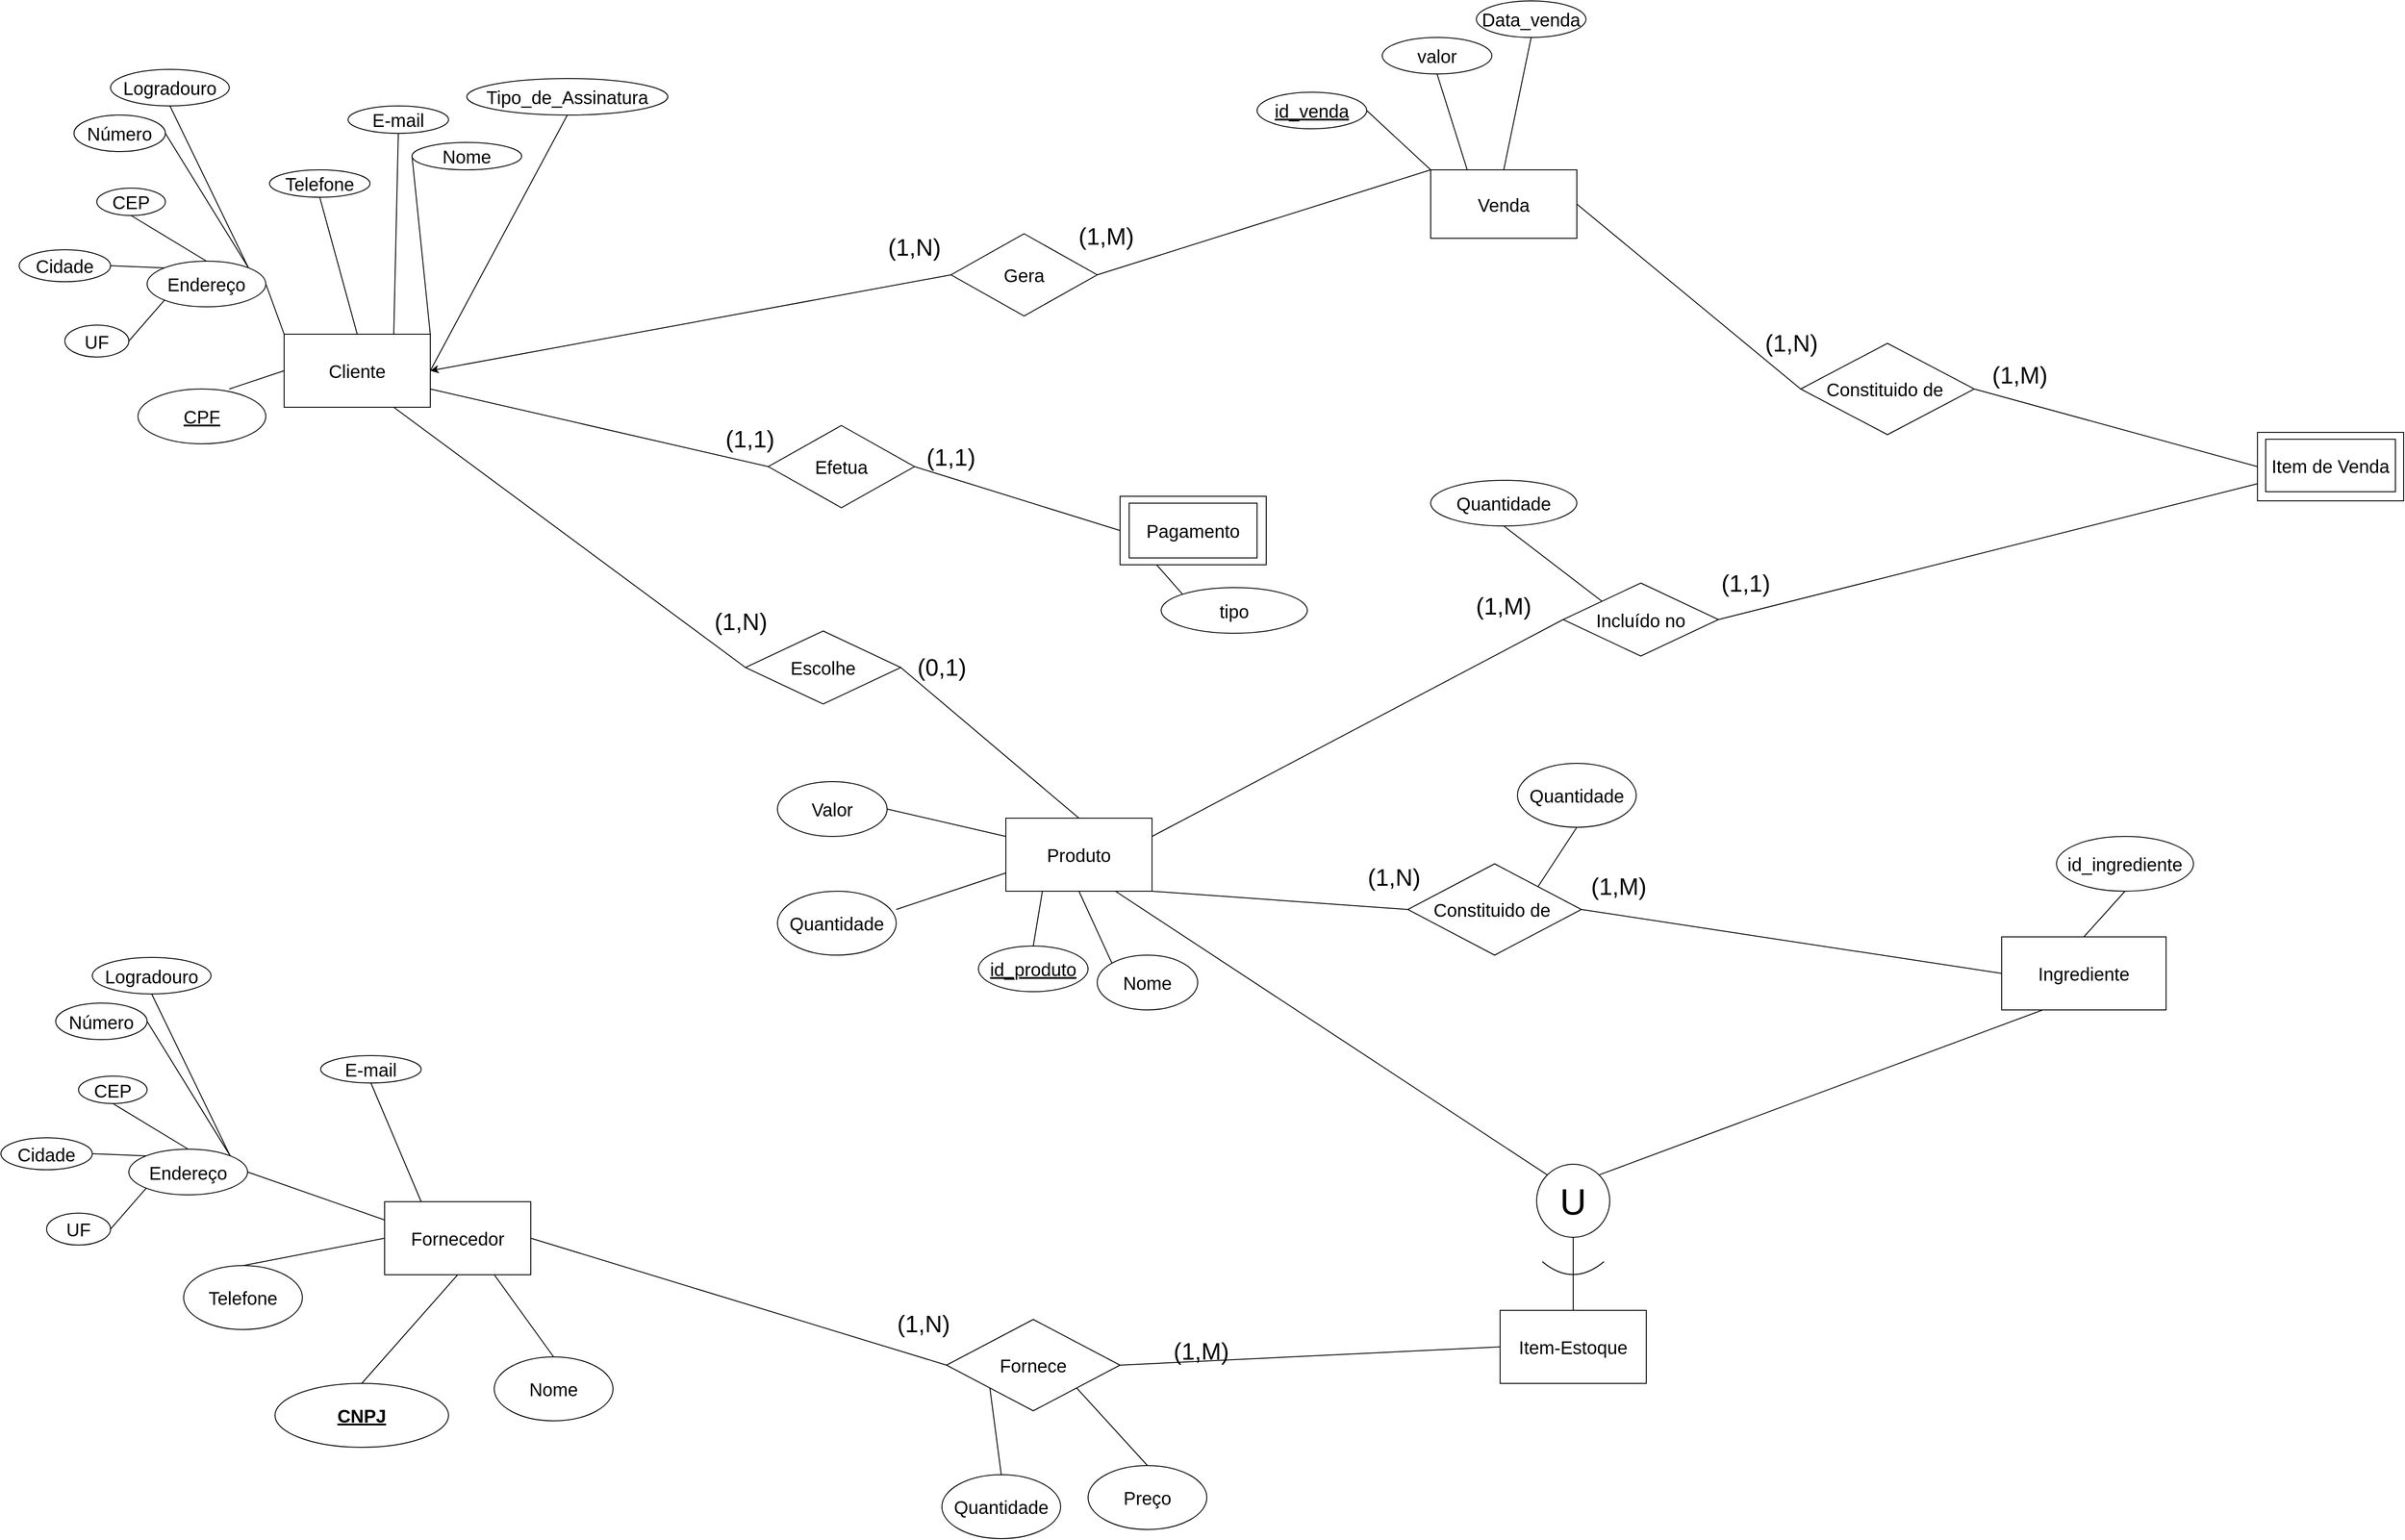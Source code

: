 <mxfile version="24.7.17">
  <diagram name="Página-1" id="vJEMWnyEoqHbHypD12Wy">
    <mxGraphModel dx="3760" dy="3152" grid="1" gridSize="10" guides="1" tooltips="1" connect="1" arrows="1" fold="1" page="1" pageScale="1" pageWidth="827" pageHeight="1169" math="0" shadow="0">
      <root>
        <mxCell id="0" />
        <mxCell id="1" parent="0" />
        <mxCell id="2FXXEjFqD5Uwn6YSj8MS-2" value="&lt;font style=&quot;font-size: 20px;&quot;&gt;Produto&lt;/font&gt;" style="rounded=0;whiteSpace=wrap;html=1;" parent="1" vertex="1">
          <mxGeometry x="600" y="680" width="160" height="80" as="geometry" />
        </mxCell>
        <mxCell id="2FXXEjFqD5Uwn6YSj8MS-7" value="&lt;font style=&quot;font-size: 20px;&quot;&gt;Cliente&lt;/font&gt;" style="rounded=0;whiteSpace=wrap;html=1;" parent="1" vertex="1">
          <mxGeometry x="-190" y="150" width="160" height="80" as="geometry" />
        </mxCell>
        <mxCell id="2FXXEjFqD5Uwn6YSj8MS-8" value="&lt;font style=&quot;font-size: 20px;&quot;&gt;Escolhe&lt;/font&gt;" style="rhombus;whiteSpace=wrap;html=1;" parent="1" vertex="1">
          <mxGeometry x="315" y="475" width="170" height="80" as="geometry" />
        </mxCell>
        <mxCell id="2FXXEjFqD5Uwn6YSj8MS-18" value="&lt;font style=&quot;font-size: 20px;&quot;&gt;Nome&lt;/font&gt;" style="ellipse;whiteSpace=wrap;html=1;" parent="1" vertex="1">
          <mxGeometry x="-50" y="-60" width="120" height="30" as="geometry" />
        </mxCell>
        <mxCell id="2FXXEjFqD5Uwn6YSj8MS-21" value="&lt;font style=&quot;font-size: 20px;&quot;&gt;&lt;u&gt;CPF&lt;/u&gt;&lt;/font&gt;" style="ellipse;whiteSpace=wrap;html=1;" parent="1" vertex="1">
          <mxGeometry x="-350" y="210" width="140" height="60" as="geometry" />
        </mxCell>
        <mxCell id="2FXXEjFqD5Uwn6YSj8MS-23" value="&lt;span style=&quot;font-size: 20px;&quot;&gt;Tipo_de_Assinatura&lt;/span&gt;" style="ellipse;whiteSpace=wrap;html=1;" parent="1" vertex="1">
          <mxGeometry x="10" y="-130" width="220" height="40" as="geometry" />
        </mxCell>
        <mxCell id="2FXXEjFqD5Uwn6YSj8MS-25" value="&lt;font style=&quot;font-size: 20px;&quot;&gt;E-mail&lt;/font&gt;" style="ellipse;whiteSpace=wrap;html=1;" parent="1" vertex="1">
          <mxGeometry x="-120" y="-100" width="110" height="30" as="geometry" />
        </mxCell>
        <mxCell id="2FXXEjFqD5Uwn6YSj8MS-27" value="&lt;font style=&quot;font-size: 20px;&quot;&gt;Telefone&lt;/font&gt;" style="ellipse;whiteSpace=wrap;html=1;" parent="1" vertex="1">
          <mxGeometry x="-206" y="-30" width="110" height="30" as="geometry" />
        </mxCell>
        <mxCell id="2FXXEjFqD5Uwn6YSj8MS-35" value="&lt;font style=&quot;font-size: 20px;&quot;&gt;&lt;u&gt;id_produto&lt;/u&gt;&lt;/font&gt;" style="ellipse;whiteSpace=wrap;html=1;" parent="1" vertex="1">
          <mxGeometry x="570" y="820" width="120" height="50" as="geometry" />
        </mxCell>
        <mxCell id="2FXXEjFqD5Uwn6YSj8MS-37" value="&lt;font style=&quot;font-size: 20px;&quot;&gt;Nome&lt;/font&gt;" style="ellipse;whiteSpace=wrap;html=1;" parent="1" vertex="1">
          <mxGeometry x="700" y="830" width="110" height="60" as="geometry" />
        </mxCell>
        <mxCell id="2FXXEjFqD5Uwn6YSj8MS-43" value="&lt;font style=&quot;font-size: 20px;&quot;&gt;Quantidade&lt;/font&gt;" style="ellipse;whiteSpace=wrap;html=1;" parent="1" vertex="1">
          <mxGeometry x="350" y="760" width="130" height="70" as="geometry" />
        </mxCell>
        <mxCell id="2FXXEjFqD5Uwn6YSj8MS-45" value="&lt;font style=&quot;font-size: 20px;&quot;&gt;Valor&lt;/font&gt;" style="ellipse;whiteSpace=wrap;html=1;" parent="1" vertex="1">
          <mxGeometry x="350" y="640" width="120" height="60" as="geometry" />
        </mxCell>
        <mxCell id="2FXXEjFqD5Uwn6YSj8MS-75" value="" style="endArrow=none;html=1;rounded=0;exitX=0.5;exitY=0;exitDx=0;exitDy=0;entryX=0.25;entryY=1;entryDx=0;entryDy=0;" parent="1" source="2FXXEjFqD5Uwn6YSj8MS-35" target="2FXXEjFqD5Uwn6YSj8MS-2" edge="1">
          <mxGeometry width="50" height="50" relative="1" as="geometry">
            <mxPoint x="680" y="850" as="sourcePoint" />
            <mxPoint x="640" y="770" as="targetPoint" />
          </mxGeometry>
        </mxCell>
        <mxCell id="2FXXEjFqD5Uwn6YSj8MS-76" value="" style="endArrow=none;html=1;rounded=0;exitX=0;exitY=0;exitDx=0;exitDy=0;entryX=0.5;entryY=1;entryDx=0;entryDy=0;" parent="1" source="2FXXEjFqD5Uwn6YSj8MS-37" target="2FXXEjFqD5Uwn6YSj8MS-2" edge="1">
          <mxGeometry width="50" height="50" relative="1" as="geometry">
            <mxPoint x="640" y="830" as="sourcePoint" />
            <mxPoint x="650" y="770" as="targetPoint" />
          </mxGeometry>
        </mxCell>
        <mxCell id="2FXXEjFqD5Uwn6YSj8MS-77" value="" style="endArrow=none;html=1;rounded=0;exitX=1;exitY=0.5;exitDx=0;exitDy=0;entryX=0;entryY=0.75;entryDx=0;entryDy=0;" parent="1" target="2FXXEjFqD5Uwn6YSj8MS-2" edge="1">
          <mxGeometry width="50" height="50" relative="1" as="geometry">
            <mxPoint x="480" y="780" as="sourcePoint" />
            <mxPoint x="660" y="780" as="targetPoint" />
          </mxGeometry>
        </mxCell>
        <mxCell id="2FXXEjFqD5Uwn6YSj8MS-78" value="" style="endArrow=none;html=1;rounded=0;exitX=1;exitY=0.5;exitDx=0;exitDy=0;entryX=0;entryY=0.25;entryDx=0;entryDy=0;" parent="1" target="2FXXEjFqD5Uwn6YSj8MS-2" edge="1">
          <mxGeometry width="50" height="50" relative="1" as="geometry">
            <mxPoint x="470.0" y="670" as="sourcePoint" />
            <mxPoint x="670" y="790" as="targetPoint" />
          </mxGeometry>
        </mxCell>
        <mxCell id="2FXXEjFqD5Uwn6YSj8MS-79" value="" style="endArrow=none;html=1;rounded=0;exitX=0;exitY=0.5;exitDx=0;exitDy=0;entryX=1;entryY=1;entryDx=0;entryDy=0;" parent="1" source="KZcAOmHXJrTHvpEGFcvV-15" target="2FXXEjFqD5Uwn6YSj8MS-2" edge="1">
          <mxGeometry width="50" height="50" relative="1" as="geometry">
            <mxPoint x="800" y="620" as="sourcePoint" />
            <mxPoint x="680" y="800" as="targetPoint" />
          </mxGeometry>
        </mxCell>
        <mxCell id="2FXXEjFqD5Uwn6YSj8MS-80" value="" style="endArrow=none;html=1;rounded=0;exitX=1;exitY=0;exitDx=0;exitDy=0;entryX=0;entryY=0.5;entryDx=0;entryDy=0;" parent="1" source="2FXXEjFqD5Uwn6YSj8MS-7" target="2FXXEjFqD5Uwn6YSj8MS-18" edge="1">
          <mxGeometry width="50" height="50" relative="1" as="geometry">
            <mxPoint x="100" y="190" as="sourcePoint" />
            <mxPoint x="150" y="140" as="targetPoint" />
          </mxGeometry>
        </mxCell>
        <mxCell id="2FXXEjFqD5Uwn6YSj8MS-82" value="" style="endArrow=none;html=1;rounded=0;exitX=0.75;exitY=0;exitDx=0;exitDy=0;entryX=0.5;entryY=1;entryDx=0;entryDy=0;" parent="1" source="2FXXEjFqD5Uwn6YSj8MS-7" target="2FXXEjFqD5Uwn6YSj8MS-25" edge="1">
          <mxGeometry width="50" height="50" relative="1" as="geometry">
            <mxPoint x="-20" y="160" as="sourcePoint" />
            <mxPoint x="80" y="135" as="targetPoint" />
          </mxGeometry>
        </mxCell>
        <mxCell id="2FXXEjFqD5Uwn6YSj8MS-83" value="" style="endArrow=none;html=1;rounded=0;exitX=0.5;exitY=0;exitDx=0;exitDy=0;entryX=0.5;entryY=1;entryDx=0;entryDy=0;" parent="1" source="2FXXEjFqD5Uwn6YSj8MS-7" target="2FXXEjFqD5Uwn6YSj8MS-27" edge="1">
          <mxGeometry width="50" height="50" relative="1" as="geometry">
            <mxPoint x="-10" y="170" as="sourcePoint" />
            <mxPoint x="-100" y="60" as="targetPoint" />
          </mxGeometry>
        </mxCell>
        <mxCell id="2FXXEjFqD5Uwn6YSj8MS-84" value="" style="endArrow=none;html=1;rounded=0;exitX=1;exitY=0.5;exitDx=0;exitDy=0;entryX=0.5;entryY=1;entryDx=0;entryDy=0;" parent="1" source="2FXXEjFqD5Uwn6YSj8MS-7" target="2FXXEjFqD5Uwn6YSj8MS-23" edge="1">
          <mxGeometry width="50" height="50" relative="1" as="geometry">
            <mxPoint y="180" as="sourcePoint" />
            <mxPoint x="100" y="-80" as="targetPoint" />
          </mxGeometry>
        </mxCell>
        <mxCell id="2FXXEjFqD5Uwn6YSj8MS-85" value="" style="endArrow=none;html=1;rounded=0;exitX=0;exitY=0.5;exitDx=0;exitDy=0;" parent="1" source="2FXXEjFqD5Uwn6YSj8MS-7" edge="1">
          <mxGeometry width="50" height="50" relative="1" as="geometry">
            <mxPoint x="10" y="190" as="sourcePoint" />
            <mxPoint x="-250" y="210" as="targetPoint" />
          </mxGeometry>
        </mxCell>
        <mxCell id="2FXXEjFqD5Uwn6YSj8MS-89" value="&lt;span style=&quot;font-size: 20px;&quot;&gt;Endereço&lt;/span&gt;" style="ellipse;whiteSpace=wrap;html=1;" parent="1" vertex="1">
          <mxGeometry x="-340" y="70" width="130" height="50" as="geometry" />
        </mxCell>
        <mxCell id="2FXXEjFqD5Uwn6YSj8MS-90" value="" style="endArrow=none;html=1;rounded=0;exitX=0;exitY=0;exitDx=0;exitDy=0;entryX=1;entryY=0.5;entryDx=0;entryDy=0;" parent="1" source="2FXXEjFqD5Uwn6YSj8MS-7" target="2FXXEjFqD5Uwn6YSj8MS-89" edge="1">
          <mxGeometry width="50" height="50" relative="1" as="geometry">
            <mxPoint x="-100" y="160" as="sourcePoint" />
            <mxPoint x="-90" y="70" as="targetPoint" />
          </mxGeometry>
        </mxCell>
        <mxCell id="2FXXEjFqD5Uwn6YSj8MS-92" value="&lt;font style=&quot;font-size: 20px;&quot;&gt;Venda&lt;/font&gt;" style="rounded=0;whiteSpace=wrap;html=1;" parent="1" vertex="1">
          <mxGeometry x="1065" y="-30" width="160" height="75" as="geometry" />
        </mxCell>
        <mxCell id="zRSC-BOtXgD7wjb17peZ-1" value="&lt;font style=&quot;font-size: 20px;&quot;&gt;Data_venda&lt;/font&gt;" style="ellipse;whiteSpace=wrap;html=1;" parent="1" vertex="1">
          <mxGeometry x="1115" y="-215" width="120" height="40" as="geometry" />
        </mxCell>
        <mxCell id="zRSC-BOtXgD7wjb17peZ-2" value="&lt;font style=&quot;font-size: 20px;&quot;&gt;valor&lt;/font&gt;" style="ellipse;whiteSpace=wrap;html=1;" parent="1" vertex="1">
          <mxGeometry x="1012" y="-175" width="120" height="40" as="geometry" />
        </mxCell>
        <mxCell id="zRSC-BOtXgD7wjb17peZ-3" value="&lt;font style=&quot;font-size: 20px;&quot;&gt;&lt;u&gt;id_venda&lt;/u&gt;&lt;/font&gt;" style="ellipse;whiteSpace=wrap;html=1;" parent="1" vertex="1">
          <mxGeometry x="875" y="-115" width="120" height="40" as="geometry" />
        </mxCell>
        <mxCell id="zRSC-BOtXgD7wjb17peZ-23" value="&lt;font style=&quot;font-size: 20px;&quot;&gt;Efetua&lt;/font&gt;" style="rhombus;whiteSpace=wrap;html=1;" parent="1" vertex="1">
          <mxGeometry x="340" y="250" width="160" height="90" as="geometry" />
        </mxCell>
        <mxCell id="zRSC-BOtXgD7wjb17peZ-27" value="&lt;font style=&quot;font-size: 20px;&quot;&gt;Incluído no&lt;/font&gt;" style="rhombus;whiteSpace=wrap;html=1;" parent="1" vertex="1">
          <mxGeometry x="1210" y="422.5" width="170" height="80" as="geometry" />
        </mxCell>
        <mxCell id="zRSC-BOtXgD7wjb17peZ-30" value="" style="endArrow=none;html=1;rounded=0;exitX=0;exitY=0;exitDx=0;exitDy=0;entryX=0.5;entryY=1;entryDx=0;entryDy=0;" parent="1" source="2FXXEjFqD5Uwn6YSj8MS-92" edge="1">
          <mxGeometry width="50" height="50" relative="1" as="geometry">
            <mxPoint x="795" y="-35" as="sourcePoint" />
            <mxPoint x="995.0" y="-95" as="targetPoint" />
          </mxGeometry>
        </mxCell>
        <mxCell id="zRSC-BOtXgD7wjb17peZ-31" value="" style="endArrow=none;html=1;rounded=0;exitX=0.25;exitY=0;exitDx=0;exitDy=0;entryX=0.5;entryY=1;entryDx=0;entryDy=0;" parent="1" source="2FXXEjFqD5Uwn6YSj8MS-92" target="zRSC-BOtXgD7wjb17peZ-2" edge="1">
          <mxGeometry width="50" height="50" relative="1" as="geometry">
            <mxPoint x="1045" y="-60" as="sourcePoint" />
            <mxPoint x="1005" y="-85" as="targetPoint" />
          </mxGeometry>
        </mxCell>
        <mxCell id="zRSC-BOtXgD7wjb17peZ-32" value="" style="endArrow=none;html=1;rounded=0;exitX=0.5;exitY=0;exitDx=0;exitDy=0;entryX=0.5;entryY=1;entryDx=0;entryDy=0;" parent="1" source="2FXXEjFqD5Uwn6YSj8MS-92" target="zRSC-BOtXgD7wjb17peZ-1" edge="1">
          <mxGeometry width="50" height="50" relative="1" as="geometry">
            <mxPoint x="1055" y="-50" as="sourcePoint" />
            <mxPoint x="1015" y="-75" as="targetPoint" />
          </mxGeometry>
        </mxCell>
        <mxCell id="lzSm2pYTbfIAcmbfj_6p-7" value="" style="rounded=0;whiteSpace=wrap;html=1;" parent="1" vertex="1">
          <mxGeometry x="1970" y="257.5" width="160" height="75" as="geometry" />
        </mxCell>
        <mxCell id="lzSm2pYTbfIAcmbfj_6p-8" value="" style="rounded=0;whiteSpace=wrap;html=1;" parent="1" vertex="1">
          <mxGeometry x="725" y="327.5" width="160" height="75" as="geometry" />
        </mxCell>
        <mxCell id="lzSm2pYTbfIAcmbfj_6p-11" value="&lt;font style=&quot;font-size: 20px;&quot;&gt;Constituido de&amp;nbsp;&lt;/font&gt;" style="rhombus;whiteSpace=wrap;html=1;" parent="1" vertex="1">
          <mxGeometry x="1470" y="160" width="190" height="100" as="geometry" />
        </mxCell>
        <mxCell id="lzSm2pYTbfIAcmbfj_6p-12" value="" style="endArrow=none;html=1;rounded=0;entryX=1;entryY=0.5;entryDx=0;entryDy=0;exitX=0;exitY=0.5;exitDx=0;exitDy=0;" parent="1" source="lzSm2pYTbfIAcmbfj_6p-7" target="lzSm2pYTbfIAcmbfj_6p-11" edge="1">
          <mxGeometry width="50" height="50" relative="1" as="geometry">
            <mxPoint x="1370" y="470" as="sourcePoint" />
            <mxPoint x="1420" y="420" as="targetPoint" />
          </mxGeometry>
        </mxCell>
        <mxCell id="lzSm2pYTbfIAcmbfj_6p-13" value="" style="endArrow=none;html=1;rounded=0;entryX=1;entryY=0.5;entryDx=0;entryDy=0;exitX=0;exitY=0.75;exitDx=0;exitDy=0;" parent="1" source="lzSm2pYTbfIAcmbfj_6p-7" target="zRSC-BOtXgD7wjb17peZ-27" edge="1">
          <mxGeometry width="50" height="50" relative="1" as="geometry">
            <mxPoint x="1840" y="348" as="sourcePoint" />
            <mxPoint x="1670" y="260" as="targetPoint" />
          </mxGeometry>
        </mxCell>
        <mxCell id="lzSm2pYTbfIAcmbfj_6p-14" value="" style="endArrow=none;html=1;rounded=0;exitX=0;exitY=0.5;exitDx=0;exitDy=0;entryX=1;entryY=0.25;entryDx=0;entryDy=0;" parent="1" source="zRSC-BOtXgD7wjb17peZ-27" target="2FXXEjFqD5Uwn6YSj8MS-2" edge="1">
          <mxGeometry width="50" height="50" relative="1" as="geometry">
            <mxPoint x="690" y="570" as="sourcePoint" />
            <mxPoint x="1010" y="800" as="targetPoint" />
          </mxGeometry>
        </mxCell>
        <mxCell id="lzSm2pYTbfIAcmbfj_6p-15" value="" style="endArrow=none;html=1;rounded=0;entryX=1;entryY=0.5;entryDx=0;entryDy=0;exitX=0;exitY=0.5;exitDx=0;exitDy=0;" parent="1" source="lzSm2pYTbfIAcmbfj_6p-11" target="2FXXEjFqD5Uwn6YSj8MS-92" edge="1">
          <mxGeometry width="50" height="50" relative="1" as="geometry">
            <mxPoint x="1257" y="75.0" as="sourcePoint" />
            <mxPoint x="1117" y="225" as="targetPoint" />
          </mxGeometry>
        </mxCell>
        <mxCell id="lzSm2pYTbfIAcmbfj_6p-17" value="" style="endArrow=none;html=1;rounded=0;entryX=1;entryY=0.5;entryDx=0;entryDy=0;exitX=0;exitY=0.5;exitDx=0;exitDy=0;" parent="1" source="lzSm2pYTbfIAcmbfj_6p-8" target="zRSC-BOtXgD7wjb17peZ-23" edge="1">
          <mxGeometry width="50" height="50" relative="1" as="geometry">
            <mxPoint x="750" y="400" as="sourcePoint" />
            <mxPoint x="1014" y="208" as="targetPoint" />
          </mxGeometry>
        </mxCell>
        <mxCell id="lzSm2pYTbfIAcmbfj_6p-18" value="" style="endArrow=none;html=1;rounded=0;entryX=1;entryY=0.75;entryDx=0;entryDy=0;exitX=0;exitY=0.5;exitDx=0;exitDy=0;" parent="1" source="zRSC-BOtXgD7wjb17peZ-23" target="2FXXEjFqD5Uwn6YSj8MS-7" edge="1">
          <mxGeometry width="50" height="50" relative="1" as="geometry">
            <mxPoint x="980" y="220" as="sourcePoint" />
            <mxPoint x="844" y="218" as="targetPoint" />
          </mxGeometry>
        </mxCell>
        <mxCell id="lzSm2pYTbfIAcmbfj_6p-24" value="" style="endArrow=none;html=1;rounded=0;exitX=0.75;exitY=1;exitDx=0;exitDy=0;entryX=0;entryY=0.5;entryDx=0;entryDy=0;" parent="1" source="2FXXEjFqD5Uwn6YSj8MS-7" target="2FXXEjFqD5Uwn6YSj8MS-8" edge="1">
          <mxGeometry width="50" height="50" relative="1" as="geometry">
            <mxPoint x="1120" y="420" as="sourcePoint" />
            <mxPoint x="1170" y="370" as="targetPoint" />
          </mxGeometry>
        </mxCell>
        <mxCell id="lzSm2pYTbfIAcmbfj_6p-25" value="" style="endArrow=none;html=1;rounded=0;exitX=1;exitY=0.5;exitDx=0;exitDy=0;entryX=0.5;entryY=0;entryDx=0;entryDy=0;" parent="1" source="2FXXEjFqD5Uwn6YSj8MS-8" target="2FXXEjFqD5Uwn6YSj8MS-2" edge="1">
          <mxGeometry width="50" height="50" relative="1" as="geometry">
            <mxPoint x="1120" y="420" as="sourcePoint" />
            <mxPoint x="1170" y="370" as="targetPoint" />
          </mxGeometry>
        </mxCell>
        <mxCell id="lzSm2pYTbfIAcmbfj_6p-30" value="&lt;font style=&quot;font-size: 20px;&quot;&gt;Pagamento&lt;/font&gt;" style="rounded=0;whiteSpace=wrap;html=1;" parent="1" vertex="1">
          <mxGeometry x="735" y="335" width="140" height="60" as="geometry" />
        </mxCell>
        <mxCell id="lzSm2pYTbfIAcmbfj_6p-31" value="&lt;font style=&quot;font-size: 20px;&quot;&gt;tipo&lt;/font&gt;" style="ellipse;whiteSpace=wrap;html=1;" parent="1" vertex="1">
          <mxGeometry x="770" y="427.5" width="160" height="50" as="geometry" />
        </mxCell>
        <mxCell id="lzSm2pYTbfIAcmbfj_6p-32" value="" style="endArrow=none;html=1;rounded=0;entryX=0;entryY=0;entryDx=0;entryDy=0;exitX=0.25;exitY=1;exitDx=0;exitDy=0;" parent="1" target="lzSm2pYTbfIAcmbfj_6p-31" edge="1" source="lzSm2pYTbfIAcmbfj_6p-8">
          <mxGeometry width="50" height="50" relative="1" as="geometry">
            <mxPoint x="813" y="445" as="sourcePoint" />
            <mxPoint x="773" y="257" as="targetPoint" />
          </mxGeometry>
        </mxCell>
        <mxCell id="lzSm2pYTbfIAcmbfj_6p-34" value="&lt;font style=&quot;font-size: 26px;&quot;&gt;(1,N)&lt;/font&gt;" style="text;html=1;align=center;verticalAlign=middle;whiteSpace=wrap;rounded=0;" parent="1" vertex="1">
          <mxGeometry x="280" y="450" width="60" height="30" as="geometry" />
        </mxCell>
        <mxCell id="lzSm2pYTbfIAcmbfj_6p-35" value="&lt;font style=&quot;font-size: 26px;&quot;&gt;(0,1)&lt;/font&gt;" style="text;html=1;align=center;verticalAlign=middle;whiteSpace=wrap;rounded=0;" parent="1" vertex="1">
          <mxGeometry x="500" y="500" width="60" height="30" as="geometry" />
        </mxCell>
        <mxCell id="lzSm2pYTbfIAcmbfj_6p-36" value="&lt;font style=&quot;font-size: 26px;&quot;&gt;(1,1)&lt;/font&gt;" style="text;html=1;align=center;verticalAlign=middle;whiteSpace=wrap;rounded=0;" parent="1" vertex="1">
          <mxGeometry x="290" y="250" width="60" height="30" as="geometry" />
        </mxCell>
        <mxCell id="lzSm2pYTbfIAcmbfj_6p-37" value="&lt;font style=&quot;font-size: 26px;&quot;&gt;(1,1)&lt;/font&gt;" style="text;html=1;align=center;verticalAlign=middle;whiteSpace=wrap;rounded=0;" parent="1" vertex="1">
          <mxGeometry x="510" y="270" width="60" height="30" as="geometry" />
        </mxCell>
        <mxCell id="KZcAOmHXJrTHvpEGFcvV-1" value="&lt;font style=&quot;font-size: 26px;&quot;&gt;(1,N)&lt;/font&gt;" style="text;html=1;align=center;verticalAlign=middle;whiteSpace=wrap;rounded=0;" parent="1" vertex="1">
          <mxGeometry x="1430" y="145" width="60" height="30" as="geometry" />
        </mxCell>
        <mxCell id="KZcAOmHXJrTHvpEGFcvV-2" value="&lt;font style=&quot;font-size: 26px;&quot;&gt;(1,M)&lt;/font&gt;" style="text;html=1;align=center;verticalAlign=middle;whiteSpace=wrap;rounded=0;" parent="1" vertex="1">
          <mxGeometry x="1680" y="180" width="60" height="30" as="geometry" />
        </mxCell>
        <mxCell id="KZcAOmHXJrTHvpEGFcvV-8" value="&lt;font style=&quot;font-size: 26px;&quot;&gt;(1,1)&lt;/font&gt;" style="text;html=1;align=center;verticalAlign=middle;whiteSpace=wrap;rounded=0;" parent="1" vertex="1">
          <mxGeometry x="1380" y="407.5" width="60" height="30" as="geometry" />
        </mxCell>
        <mxCell id="KZcAOmHXJrTHvpEGFcvV-9" value="&lt;font style=&quot;font-size: 26px;&quot;&gt;(1,M)&lt;/font&gt;" style="text;html=1;align=center;verticalAlign=middle;whiteSpace=wrap;rounded=0;" parent="1" vertex="1">
          <mxGeometry x="1115" y="432.5" width="60" height="30" as="geometry" />
        </mxCell>
        <mxCell id="KZcAOmHXJrTHvpEGFcvV-12" value="&lt;font style=&quot;font-size: 20px;&quot;&gt;Item de Venda&lt;/font&gt;" style="rounded=0;whiteSpace=wrap;html=1;" parent="1" vertex="1">
          <mxGeometry x="1979" y="265" width="142" height="57.5" as="geometry" />
        </mxCell>
        <mxCell id="KZcAOmHXJrTHvpEGFcvV-15" value="&lt;font style=&quot;font-size: 20px;&quot;&gt;Constituido de&amp;nbsp;&lt;/font&gt;" style="rhombus;whiteSpace=wrap;html=1;" parent="1" vertex="1">
          <mxGeometry x="1040" y="730" width="190" height="100" as="geometry" />
        </mxCell>
        <mxCell id="KZcAOmHXJrTHvpEGFcvV-18" value="&lt;font style=&quot;font-size: 20px;&quot;&gt;Ingrediente&lt;/font&gt;" style="rounded=0;whiteSpace=wrap;html=1;" parent="1" vertex="1">
          <mxGeometry x="1690" y="810" width="180" height="80" as="geometry" />
        </mxCell>
        <mxCell id="KZcAOmHXJrTHvpEGFcvV-19" value="&lt;font style=&quot;font-size: 20px;&quot;&gt;id_ingrediente&lt;/font&gt;" style="ellipse;whiteSpace=wrap;html=1;" parent="1" vertex="1">
          <mxGeometry x="1750" y="700" width="150" height="60" as="geometry" />
        </mxCell>
        <mxCell id="KZcAOmHXJrTHvpEGFcvV-22" value="" style="endArrow=none;html=1;rounded=0;exitX=1;exitY=0.5;exitDx=0;exitDy=0;entryX=0;entryY=0.5;entryDx=0;entryDy=0;" parent="1" source="KZcAOmHXJrTHvpEGFcvV-15" target="KZcAOmHXJrTHvpEGFcvV-18" edge="1">
          <mxGeometry width="50" height="50" relative="1" as="geometry">
            <mxPoint x="1270" y="735" as="sourcePoint" />
            <mxPoint x="1320" y="685" as="targetPoint" />
          </mxGeometry>
        </mxCell>
        <mxCell id="KZcAOmHXJrTHvpEGFcvV-23" value="" style="endArrow=none;html=1;rounded=0;exitX=0.5;exitY=1;exitDx=0;exitDy=0;entryX=0.5;entryY=0;entryDx=0;entryDy=0;" parent="1" source="KZcAOmHXJrTHvpEGFcvV-19" target="KZcAOmHXJrTHvpEGFcvV-18" edge="1">
          <mxGeometry width="50" height="50" relative="1" as="geometry">
            <mxPoint x="1590" y="740" as="sourcePoint" />
            <mxPoint x="1700" y="860" as="targetPoint" />
          </mxGeometry>
        </mxCell>
        <mxCell id="KZcAOmHXJrTHvpEGFcvV-31" value="&lt;font style=&quot;font-size: 26px;&quot;&gt;(1,N)&lt;/font&gt;" style="text;html=1;align=center;verticalAlign=middle;whiteSpace=wrap;rounded=0;" parent="1" vertex="1">
          <mxGeometry x="995" y="730" width="60" height="30" as="geometry" />
        </mxCell>
        <mxCell id="KZcAOmHXJrTHvpEGFcvV-35" value="&lt;font style=&quot;font-size: 26px;&quot;&gt;(1,M)&lt;/font&gt;" style="text;html=1;align=center;verticalAlign=middle;whiteSpace=wrap;rounded=0;" parent="1" vertex="1">
          <mxGeometry x="1241" y="740" width="60" height="30" as="geometry" />
        </mxCell>
        <mxCell id="UTq2jiG_B_x0J6B0BYqy-1" value="&lt;span style=&quot;font-size: 20px;&quot;&gt;Logradouro&lt;/span&gt;" style="ellipse;whiteSpace=wrap;html=1;" parent="1" vertex="1">
          <mxGeometry x="-380" y="-140" width="130" height="40" as="geometry" />
        </mxCell>
        <mxCell id="UTq2jiG_B_x0J6B0BYqy-2" value="&lt;span style=&quot;font-size: 20px;&quot;&gt;Número&lt;/span&gt;" style="ellipse;whiteSpace=wrap;html=1;" parent="1" vertex="1">
          <mxGeometry x="-420" y="-90" width="100" height="40" as="geometry" />
        </mxCell>
        <mxCell id="UTq2jiG_B_x0J6B0BYqy-3" value="&lt;span style=&quot;font-size: 20px;&quot;&gt;CEP&lt;/span&gt;" style="ellipse;whiteSpace=wrap;html=1;" parent="1" vertex="1">
          <mxGeometry x="-395" y="-10" width="75" height="30" as="geometry" />
        </mxCell>
        <mxCell id="UTq2jiG_B_x0J6B0BYqy-4" value="&lt;span style=&quot;font-size: 20px;&quot;&gt;Cidade&lt;/span&gt;" style="ellipse;whiteSpace=wrap;html=1;" parent="1" vertex="1">
          <mxGeometry x="-480" y="57.5" width="100" height="35" as="geometry" />
        </mxCell>
        <mxCell id="UTq2jiG_B_x0J6B0BYqy-5" value="&lt;span style=&quot;font-size: 20px;&quot;&gt;UF&lt;/span&gt;" style="ellipse;whiteSpace=wrap;html=1;" parent="1" vertex="1">
          <mxGeometry x="-430" y="140" width="70" height="35" as="geometry" />
        </mxCell>
        <mxCell id="UTq2jiG_B_x0J6B0BYqy-6" value="" style="endArrow=none;html=1;rounded=0;exitX=1;exitY=0;exitDx=0;exitDy=0;entryX=0.5;entryY=1;entryDx=0;entryDy=0;" parent="1" source="2FXXEjFqD5Uwn6YSj8MS-89" target="UTq2jiG_B_x0J6B0BYqy-1" edge="1">
          <mxGeometry width="50" height="50" relative="1" as="geometry">
            <mxPoint x="-100" y="160" as="sourcePoint" />
            <mxPoint x="-141" y="10" as="targetPoint" />
          </mxGeometry>
        </mxCell>
        <mxCell id="UTq2jiG_B_x0J6B0BYqy-7" value="" style="endArrow=none;html=1;rounded=0;exitX=0.5;exitY=0;exitDx=0;exitDy=0;entryX=0.5;entryY=1;entryDx=0;entryDy=0;" parent="1" source="2FXXEjFqD5Uwn6YSj8MS-89" target="UTq2jiG_B_x0J6B0BYqy-3" edge="1">
          <mxGeometry width="50" height="50" relative="1" as="geometry">
            <mxPoint x="-219" y="87" as="sourcePoint" />
            <mxPoint x="-305" y="-90" as="targetPoint" />
          </mxGeometry>
        </mxCell>
        <mxCell id="UTq2jiG_B_x0J6B0BYqy-8" value="" style="endArrow=none;html=1;rounded=0;exitX=1;exitY=0;exitDx=0;exitDy=0;entryX=1;entryY=0.5;entryDx=0;entryDy=0;" parent="1" source="2FXXEjFqD5Uwn6YSj8MS-89" target="UTq2jiG_B_x0J6B0BYqy-2" edge="1">
          <mxGeometry width="50" height="50" relative="1" as="geometry">
            <mxPoint x="-209" y="97" as="sourcePoint" />
            <mxPoint x="-295" y="-80" as="targetPoint" />
          </mxGeometry>
        </mxCell>
        <mxCell id="UTq2jiG_B_x0J6B0BYqy-9" value="" style="endArrow=none;html=1;rounded=0;exitX=0;exitY=0;exitDx=0;exitDy=0;entryX=1;entryY=0.5;entryDx=0;entryDy=0;" parent="1" source="2FXXEjFqD5Uwn6YSj8MS-89" target="UTq2jiG_B_x0J6B0BYqy-4" edge="1">
          <mxGeometry width="50" height="50" relative="1" as="geometry">
            <mxPoint x="-199" y="107" as="sourcePoint" />
            <mxPoint x="-285" y="-70" as="targetPoint" />
          </mxGeometry>
        </mxCell>
        <mxCell id="UTq2jiG_B_x0J6B0BYqy-10" value="" style="endArrow=none;html=1;rounded=0;exitX=0;exitY=1;exitDx=0;exitDy=0;entryX=1;entryY=0.5;entryDx=0;entryDy=0;" parent="1" source="2FXXEjFqD5Uwn6YSj8MS-89" target="UTq2jiG_B_x0J6B0BYqy-5" edge="1">
          <mxGeometry width="50" height="50" relative="1" as="geometry">
            <mxPoint x="-189" y="117" as="sourcePoint" />
            <mxPoint x="-275" y="-60" as="targetPoint" />
          </mxGeometry>
        </mxCell>
        <mxCell id="yXay3HCeMSwOIA3PywSB-4" style="edgeStyle=none;rounded=0;orthogonalLoop=1;jettySize=auto;html=1;exitX=0;exitY=0.5;exitDx=0;exitDy=0;entryX=1;entryY=0.5;entryDx=0;entryDy=0;" edge="1" parent="1" source="yXay3HCeMSwOIA3PywSB-1" target="2FXXEjFqD5Uwn6YSj8MS-7">
          <mxGeometry relative="1" as="geometry" />
        </mxCell>
        <mxCell id="yXay3HCeMSwOIA3PywSB-1" value="&lt;font style=&quot;font-size: 20px;&quot;&gt;Gera&lt;/font&gt;" style="rhombus;whiteSpace=wrap;html=1;" vertex="1" parent="1">
          <mxGeometry x="540" y="40" width="160" height="90" as="geometry" />
        </mxCell>
        <mxCell id="yXay3HCeMSwOIA3PywSB-2" value="" style="endArrow=none;html=1;rounded=0;exitX=1;exitY=0.5;exitDx=0;exitDy=0;entryX=0;entryY=0;entryDx=0;entryDy=0;" edge="1" parent="1" source="yXay3HCeMSwOIA3PywSB-1" target="2FXXEjFqD5Uwn6YSj8MS-92">
          <mxGeometry width="50" height="50" relative="1" as="geometry">
            <mxPoint x="680" y="300" as="sourcePoint" />
            <mxPoint x="730" y="250" as="targetPoint" />
          </mxGeometry>
        </mxCell>
        <mxCell id="yXay3HCeMSwOIA3PywSB-7" value="&lt;span style=&quot;font-size: 20px;&quot;&gt;Quantidade&lt;/span&gt;" style="ellipse;whiteSpace=wrap;html=1;" vertex="1" parent="1">
          <mxGeometry x="1065" y="310" width="160" height="50" as="geometry" />
        </mxCell>
        <mxCell id="yXay3HCeMSwOIA3PywSB-10" value="&lt;font style=&quot;font-size: 20px;&quot;&gt;Quantidade&lt;/font&gt;" style="ellipse;whiteSpace=wrap;html=1;" vertex="1" parent="1">
          <mxGeometry x="1160" y="620" width="130" height="70" as="geometry" />
        </mxCell>
        <mxCell id="yXay3HCeMSwOIA3PywSB-12" value="" style="endArrow=none;html=1;rounded=0;exitX=1;exitY=0;exitDx=0;exitDy=0;entryX=0.5;entryY=1;entryDx=0;entryDy=0;" edge="1" parent="1" source="KZcAOmHXJrTHvpEGFcvV-15" target="yXay3HCeMSwOIA3PywSB-10">
          <mxGeometry width="50" height="50" relative="1" as="geometry">
            <mxPoint x="1050" y="790" as="sourcePoint" />
            <mxPoint x="840" y="640" as="targetPoint" />
          </mxGeometry>
        </mxCell>
        <mxCell id="yXay3HCeMSwOIA3PywSB-13" value="&lt;font style=&quot;font-size: 40px;&quot;&gt;U&lt;/font&gt;" style="ellipse;whiteSpace=wrap;html=1;" vertex="1" parent="1">
          <mxGeometry x="1181" y="1059" width="80" height="80" as="geometry" />
        </mxCell>
        <mxCell id="yXay3HCeMSwOIA3PywSB-14" value="&lt;font style=&quot;font-size: 20px;&quot;&gt;Fornecedor&lt;/font&gt;" style="rounded=0;whiteSpace=wrap;html=1;" vertex="1" parent="1">
          <mxGeometry x="-80" y="1100" width="160" height="80" as="geometry" />
        </mxCell>
        <mxCell id="yXay3HCeMSwOIA3PywSB-17" value="" style="endArrow=none;html=1;rounded=0;exitX=0;exitY=0;exitDx=0;exitDy=0;entryX=0.75;entryY=1;entryDx=0;entryDy=0;" edge="1" parent="1" source="yXay3HCeMSwOIA3PywSB-13" target="2FXXEjFqD5Uwn6YSj8MS-2">
          <mxGeometry width="50" height="50" relative="1" as="geometry">
            <mxPoint x="1080" y="755" as="sourcePoint" />
            <mxPoint x="770" y="770" as="targetPoint" />
          </mxGeometry>
        </mxCell>
        <mxCell id="yXay3HCeMSwOIA3PywSB-18" value="" style="endArrow=none;html=1;rounded=0;exitX=1;exitY=0;exitDx=0;exitDy=0;entryX=0.25;entryY=1;entryDx=0;entryDy=0;" edge="1" parent="1" source="yXay3HCeMSwOIA3PywSB-13" target="KZcAOmHXJrTHvpEGFcvV-18">
          <mxGeometry width="50" height="50" relative="1" as="geometry">
            <mxPoint x="1090" y="765" as="sourcePoint" />
            <mxPoint x="780" y="780" as="targetPoint" />
          </mxGeometry>
        </mxCell>
        <mxCell id="yXay3HCeMSwOIA3PywSB-19" value="&lt;font style=&quot;font-size: 20px;&quot;&gt;Item-Estoque&lt;/font&gt;" style="rounded=0;whiteSpace=wrap;html=1;" vertex="1" parent="1">
          <mxGeometry x="1141" y="1219" width="160" height="80" as="geometry" />
        </mxCell>
        <mxCell id="yXay3HCeMSwOIA3PywSB-21" value="" style="endArrow=none;html=1;rounded=0;exitX=0.5;exitY=1;exitDx=0;exitDy=0;entryX=0.5;entryY=0;entryDx=0;entryDy=0;" edge="1" parent="1" source="yXay3HCeMSwOIA3PywSB-13" target="yXay3HCeMSwOIA3PywSB-19">
          <mxGeometry width="50" height="50" relative="1" as="geometry">
            <mxPoint x="1259" y="1081" as="sourcePoint" />
            <mxPoint x="1586" y="1014" as="targetPoint" />
          </mxGeometry>
        </mxCell>
        <mxCell id="yXay3HCeMSwOIA3PywSB-22" value="&lt;font style=&quot;font-size: 20px;&quot;&gt;Fornece&lt;/font&gt;" style="rhombus;whiteSpace=wrap;html=1;" vertex="1" parent="1">
          <mxGeometry x="535" y="1229" width="190" height="100" as="geometry" />
        </mxCell>
        <mxCell id="yXay3HCeMSwOIA3PywSB-23" value="" style="endArrow=none;html=1;rounded=0;exitX=0;exitY=0.5;exitDx=0;exitDy=0;entryX=1;entryY=0.5;entryDx=0;entryDy=0;" edge="1" parent="1" source="yXay3HCeMSwOIA3PywSB-22" target="yXay3HCeMSwOIA3PywSB-14">
          <mxGeometry width="50" height="50" relative="1" as="geometry">
            <mxPoint x="976" y="1082" as="sourcePoint" />
            <mxPoint x="584" y="880" as="targetPoint" />
          </mxGeometry>
        </mxCell>
        <mxCell id="yXay3HCeMSwOIA3PywSB-24" value="" style="endArrow=none;html=1;rounded=0;exitX=1;exitY=0.5;exitDx=0;exitDy=0;entryX=0;entryY=0.5;entryDx=0;entryDy=0;" edge="1" parent="1" source="yXay3HCeMSwOIA3PywSB-22" target="yXay3HCeMSwOIA3PywSB-19">
          <mxGeometry width="50" height="50" relative="1" as="geometry">
            <mxPoint x="549" y="1220" as="sourcePoint" />
            <mxPoint x="914.0" y="1260.0" as="targetPoint" />
          </mxGeometry>
        </mxCell>
        <mxCell id="yXay3HCeMSwOIA3PywSB-31" value="" style="shape=dataStorage;whiteSpace=wrap;html=1;fixedSize=1;rotation=-90;" vertex="1" parent="1">
          <mxGeometry x="1213.9" y="1139" width="14.1" height="67.47" as="geometry" />
        </mxCell>
        <mxCell id="yXay3HCeMSwOIA3PywSB-35" value="&lt;font style=&quot;font-size: 20px;&quot;&gt;Quantidade&lt;/font&gt;" style="ellipse;whiteSpace=wrap;html=1;" vertex="1" parent="1">
          <mxGeometry x="530" y="1399" width="130" height="70" as="geometry" />
        </mxCell>
        <mxCell id="yXay3HCeMSwOIA3PywSB-36" value="" style="endArrow=none;html=1;rounded=0;exitX=0;exitY=1;exitDx=0;exitDy=0;entryX=0.5;entryY=0;entryDx=0;entryDy=0;" edge="1" parent="1" source="yXay3HCeMSwOIA3PywSB-22" target="yXay3HCeMSwOIA3PywSB-35">
          <mxGeometry width="50" height="50" relative="1" as="geometry">
            <mxPoint x="545" y="1289" as="sourcePoint" />
            <mxPoint x="360" y="1199" as="targetPoint" />
          </mxGeometry>
        </mxCell>
        <mxCell id="yXay3HCeMSwOIA3PywSB-37" value="" style="endArrow=none;html=1;rounded=0;entryX=1;entryY=1;entryDx=0;entryDy=0;exitX=0.5;exitY=0;exitDx=0;exitDy=0;" edge="1" parent="1" source="yXay3HCeMSwOIA3PywSB-38" target="yXay3HCeMSwOIA3PywSB-22">
          <mxGeometry width="50" height="50" relative="1" as="geometry">
            <mxPoint x="750" y="1399" as="sourcePoint" />
            <mxPoint x="594" y="1479" as="targetPoint" />
          </mxGeometry>
        </mxCell>
        <mxCell id="yXay3HCeMSwOIA3PywSB-38" value="&lt;font style=&quot;font-size: 20px;&quot;&gt;Preço&lt;/font&gt;" style="ellipse;whiteSpace=wrap;html=1;" vertex="1" parent="1">
          <mxGeometry x="690" y="1389" width="130" height="70" as="geometry" />
        </mxCell>
        <mxCell id="yXay3HCeMSwOIA3PywSB-39" value="&lt;span style=&quot;font-size: 20px;&quot;&gt;&lt;b&gt;&lt;u&gt;CNPJ&lt;/u&gt;&lt;/b&gt;&lt;/span&gt;" style="ellipse;whiteSpace=wrap;html=1;" vertex="1" parent="1">
          <mxGeometry x="-200" y="1299" width="190" height="70" as="geometry" />
        </mxCell>
        <mxCell id="yXay3HCeMSwOIA3PywSB-40" value="" style="endArrow=none;html=1;rounded=0;exitX=0.5;exitY=1;exitDx=0;exitDy=0;entryX=0.5;entryY=0;entryDx=0;entryDy=0;" edge="1" parent="1" source="yXay3HCeMSwOIA3PywSB-14" target="yXay3HCeMSwOIA3PywSB-39">
          <mxGeometry width="50" height="50" relative="1" as="geometry">
            <mxPoint x="275" y="1240" as="sourcePoint" />
            <mxPoint x="90" y="1150" as="targetPoint" />
          </mxGeometry>
        </mxCell>
        <mxCell id="yXay3HCeMSwOIA3PywSB-41" value="&lt;font style=&quot;font-size: 20px;&quot;&gt;Nome&lt;/font&gt;" style="ellipse;whiteSpace=wrap;html=1;" vertex="1" parent="1">
          <mxGeometry x="40" y="1270" width="130" height="70" as="geometry" />
        </mxCell>
        <mxCell id="yXay3HCeMSwOIA3PywSB-42" value="" style="endArrow=none;html=1;rounded=0;exitX=0.5;exitY=0;exitDx=0;exitDy=0;entryX=0.75;entryY=1;entryDx=0;entryDy=0;" edge="1" parent="1" source="yXay3HCeMSwOIA3PywSB-41" target="yXay3HCeMSwOIA3PywSB-14">
          <mxGeometry width="50" height="50" relative="1" as="geometry">
            <mxPoint x="10" y="1190" as="sourcePoint" />
            <mxPoint x="-95" y="1309" as="targetPoint" />
          </mxGeometry>
        </mxCell>
        <mxCell id="yXay3HCeMSwOIA3PywSB-43" value="&lt;span style=&quot;font-size: 20px;&quot;&gt;Telefone&lt;/span&gt;" style="ellipse;whiteSpace=wrap;html=1;" vertex="1" parent="1">
          <mxGeometry x="-300" y="1170" width="130" height="70" as="geometry" />
        </mxCell>
        <mxCell id="yXay3HCeMSwOIA3PywSB-44" value="" style="endArrow=none;html=1;rounded=0;exitX=0;exitY=0.5;exitDx=0;exitDy=0;entryX=0.5;entryY=0;entryDx=0;entryDy=0;" edge="1" parent="1" source="yXay3HCeMSwOIA3PywSB-14" target="yXay3HCeMSwOIA3PywSB-43">
          <mxGeometry width="50" height="50" relative="1" as="geometry">
            <mxPoint x="10" y="1190" as="sourcePoint" />
            <mxPoint x="-95" y="1309" as="targetPoint" />
          </mxGeometry>
        </mxCell>
        <mxCell id="yXay3HCeMSwOIA3PywSB-48" value="&lt;font style=&quot;font-size: 26px;&quot;&gt;(1,N)&lt;/font&gt;" style="text;html=1;align=center;verticalAlign=middle;whiteSpace=wrap;rounded=0;" vertex="1" parent="1">
          <mxGeometry x="480" y="1219" width="60" height="30" as="geometry" />
        </mxCell>
        <mxCell id="yXay3HCeMSwOIA3PywSB-49" value="&lt;font style=&quot;font-size: 26px;&quot;&gt;(1,M)&lt;/font&gt;" style="text;html=1;align=center;verticalAlign=middle;whiteSpace=wrap;rounded=0;" vertex="1" parent="1">
          <mxGeometry x="784" y="1249" width="60" height="30" as="geometry" />
        </mxCell>
        <mxCell id="yXay3HCeMSwOIA3PywSB-50" value="" style="endArrow=none;html=1;rounded=0;entryX=0;entryY=0;entryDx=0;entryDy=0;exitX=0.5;exitY=1;exitDx=0;exitDy=0;" edge="1" parent="1" source="yXay3HCeMSwOIA3PywSB-7" target="zRSC-BOtXgD7wjb17peZ-27">
          <mxGeometry width="50" height="50" relative="1" as="geometry">
            <mxPoint x="775" y="370.5" as="sourcePoint" />
            <mxPoint x="803" y="402.5" as="targetPoint" />
          </mxGeometry>
        </mxCell>
        <mxCell id="yXay3HCeMSwOIA3PywSB-52" value="&lt;font style=&quot;font-size: 26px;&quot;&gt;(1,N)&lt;/font&gt;" style="text;html=1;align=center;verticalAlign=middle;whiteSpace=wrap;rounded=0;" vertex="1" parent="1">
          <mxGeometry x="470" y="40" width="60" height="30" as="geometry" />
        </mxCell>
        <mxCell id="yXay3HCeMSwOIA3PywSB-53" value="&lt;font style=&quot;font-size: 26px;&quot;&gt;(1,M)&lt;/font&gt;" style="text;html=1;align=center;verticalAlign=middle;whiteSpace=wrap;rounded=0;" vertex="1" parent="1">
          <mxGeometry x="680" y="27.5" width="60" height="30" as="geometry" />
        </mxCell>
        <mxCell id="yXay3HCeMSwOIA3PywSB-65" value="&lt;span style=&quot;font-size: 20px;&quot;&gt;Endereço&lt;/span&gt;" style="ellipse;whiteSpace=wrap;html=1;" vertex="1" parent="1">
          <mxGeometry x="-360" y="1042.5" width="130" height="50" as="geometry" />
        </mxCell>
        <mxCell id="yXay3HCeMSwOIA3PywSB-66" value="" style="endArrow=none;html=1;rounded=0;exitX=0;exitY=0.25;exitDx=0;exitDy=0;entryX=1;entryY=0.5;entryDx=0;entryDy=0;" edge="1" parent="1" target="yXay3HCeMSwOIA3PywSB-65" source="yXay3HCeMSwOIA3PywSB-14">
          <mxGeometry width="50" height="50" relative="1" as="geometry">
            <mxPoint x="-310" y="1170" as="sourcePoint" />
            <mxPoint x="-210" y="1090" as="targetPoint" />
          </mxGeometry>
        </mxCell>
        <mxCell id="yXay3HCeMSwOIA3PywSB-67" value="&lt;span style=&quot;font-size: 20px;&quot;&gt;Logradouro&lt;/span&gt;" style="ellipse;whiteSpace=wrap;html=1;" vertex="1" parent="1">
          <mxGeometry x="-400" y="832.5" width="130" height="40" as="geometry" />
        </mxCell>
        <mxCell id="yXay3HCeMSwOIA3PywSB-68" value="&lt;span style=&quot;font-size: 20px;&quot;&gt;Número&lt;/span&gt;" style="ellipse;whiteSpace=wrap;html=1;" vertex="1" parent="1">
          <mxGeometry x="-440" y="882.5" width="100" height="40" as="geometry" />
        </mxCell>
        <mxCell id="yXay3HCeMSwOIA3PywSB-69" value="&lt;span style=&quot;font-size: 20px;&quot;&gt;CEP&lt;/span&gt;" style="ellipse;whiteSpace=wrap;html=1;" vertex="1" parent="1">
          <mxGeometry x="-415" y="962.5" width="75" height="30" as="geometry" />
        </mxCell>
        <mxCell id="yXay3HCeMSwOIA3PywSB-70" value="&lt;span style=&quot;font-size: 20px;&quot;&gt;Cidade&lt;/span&gt;" style="ellipse;whiteSpace=wrap;html=1;" vertex="1" parent="1">
          <mxGeometry x="-500" y="1030" width="100" height="35" as="geometry" />
        </mxCell>
        <mxCell id="yXay3HCeMSwOIA3PywSB-71" value="&lt;span style=&quot;font-size: 20px;&quot;&gt;UF&lt;/span&gt;" style="ellipse;whiteSpace=wrap;html=1;" vertex="1" parent="1">
          <mxGeometry x="-450" y="1112.5" width="70" height="35" as="geometry" />
        </mxCell>
        <mxCell id="yXay3HCeMSwOIA3PywSB-72" value="" style="endArrow=none;html=1;rounded=0;exitX=1;exitY=0;exitDx=0;exitDy=0;entryX=0.5;entryY=1;entryDx=0;entryDy=0;" edge="1" parent="1" source="yXay3HCeMSwOIA3PywSB-65" target="yXay3HCeMSwOIA3PywSB-67">
          <mxGeometry width="50" height="50" relative="1" as="geometry">
            <mxPoint x="-120" y="1132.5" as="sourcePoint" />
            <mxPoint x="-161" y="982.5" as="targetPoint" />
          </mxGeometry>
        </mxCell>
        <mxCell id="yXay3HCeMSwOIA3PywSB-73" value="" style="endArrow=none;html=1;rounded=0;exitX=0.5;exitY=0;exitDx=0;exitDy=0;entryX=0.5;entryY=1;entryDx=0;entryDy=0;" edge="1" parent="1" source="yXay3HCeMSwOIA3PywSB-65" target="yXay3HCeMSwOIA3PywSB-69">
          <mxGeometry width="50" height="50" relative="1" as="geometry">
            <mxPoint x="-239" y="1059.5" as="sourcePoint" />
            <mxPoint x="-325" y="882.5" as="targetPoint" />
          </mxGeometry>
        </mxCell>
        <mxCell id="yXay3HCeMSwOIA3PywSB-74" value="" style="endArrow=none;html=1;rounded=0;exitX=1;exitY=0;exitDx=0;exitDy=0;entryX=1;entryY=0.5;entryDx=0;entryDy=0;" edge="1" parent="1" source="yXay3HCeMSwOIA3PywSB-65" target="yXay3HCeMSwOIA3PywSB-68">
          <mxGeometry width="50" height="50" relative="1" as="geometry">
            <mxPoint x="-229" y="1069.5" as="sourcePoint" />
            <mxPoint x="-315" y="892.5" as="targetPoint" />
          </mxGeometry>
        </mxCell>
        <mxCell id="yXay3HCeMSwOIA3PywSB-75" value="" style="endArrow=none;html=1;rounded=0;exitX=0;exitY=0;exitDx=0;exitDy=0;entryX=1;entryY=0.5;entryDx=0;entryDy=0;" edge="1" parent="1" source="yXay3HCeMSwOIA3PywSB-65" target="yXay3HCeMSwOIA3PywSB-70">
          <mxGeometry width="50" height="50" relative="1" as="geometry">
            <mxPoint x="-219" y="1079.5" as="sourcePoint" />
            <mxPoint x="-305" y="902.5" as="targetPoint" />
          </mxGeometry>
        </mxCell>
        <mxCell id="yXay3HCeMSwOIA3PywSB-76" value="" style="endArrow=none;html=1;rounded=0;exitX=0;exitY=1;exitDx=0;exitDy=0;entryX=1;entryY=0.5;entryDx=0;entryDy=0;" edge="1" parent="1" source="yXay3HCeMSwOIA3PywSB-65" target="yXay3HCeMSwOIA3PywSB-71">
          <mxGeometry width="50" height="50" relative="1" as="geometry">
            <mxPoint x="-209" y="1089.5" as="sourcePoint" />
            <mxPoint x="-295" y="912.5" as="targetPoint" />
          </mxGeometry>
        </mxCell>
        <mxCell id="yXay3HCeMSwOIA3PywSB-77" value="&lt;font style=&quot;font-size: 20px;&quot;&gt;E-mail&lt;/font&gt;" style="ellipse;whiteSpace=wrap;html=1;" vertex="1" parent="1">
          <mxGeometry x="-150" y="940" width="110" height="30" as="geometry" />
        </mxCell>
        <mxCell id="yXay3HCeMSwOIA3PywSB-78" value="" style="endArrow=none;html=1;rounded=0;exitX=0.25;exitY=0;exitDx=0;exitDy=0;entryX=0.5;entryY=1;entryDx=0;entryDy=0;" edge="1" parent="1" source="yXay3HCeMSwOIA3PywSB-14" target="yXay3HCeMSwOIA3PywSB-77">
          <mxGeometry width="50" height="50" relative="1" as="geometry">
            <mxPoint x="-70" y="1130" as="sourcePoint" />
            <mxPoint x="-220" y="1078" as="targetPoint" />
          </mxGeometry>
        </mxCell>
      </root>
    </mxGraphModel>
  </diagram>
</mxfile>
